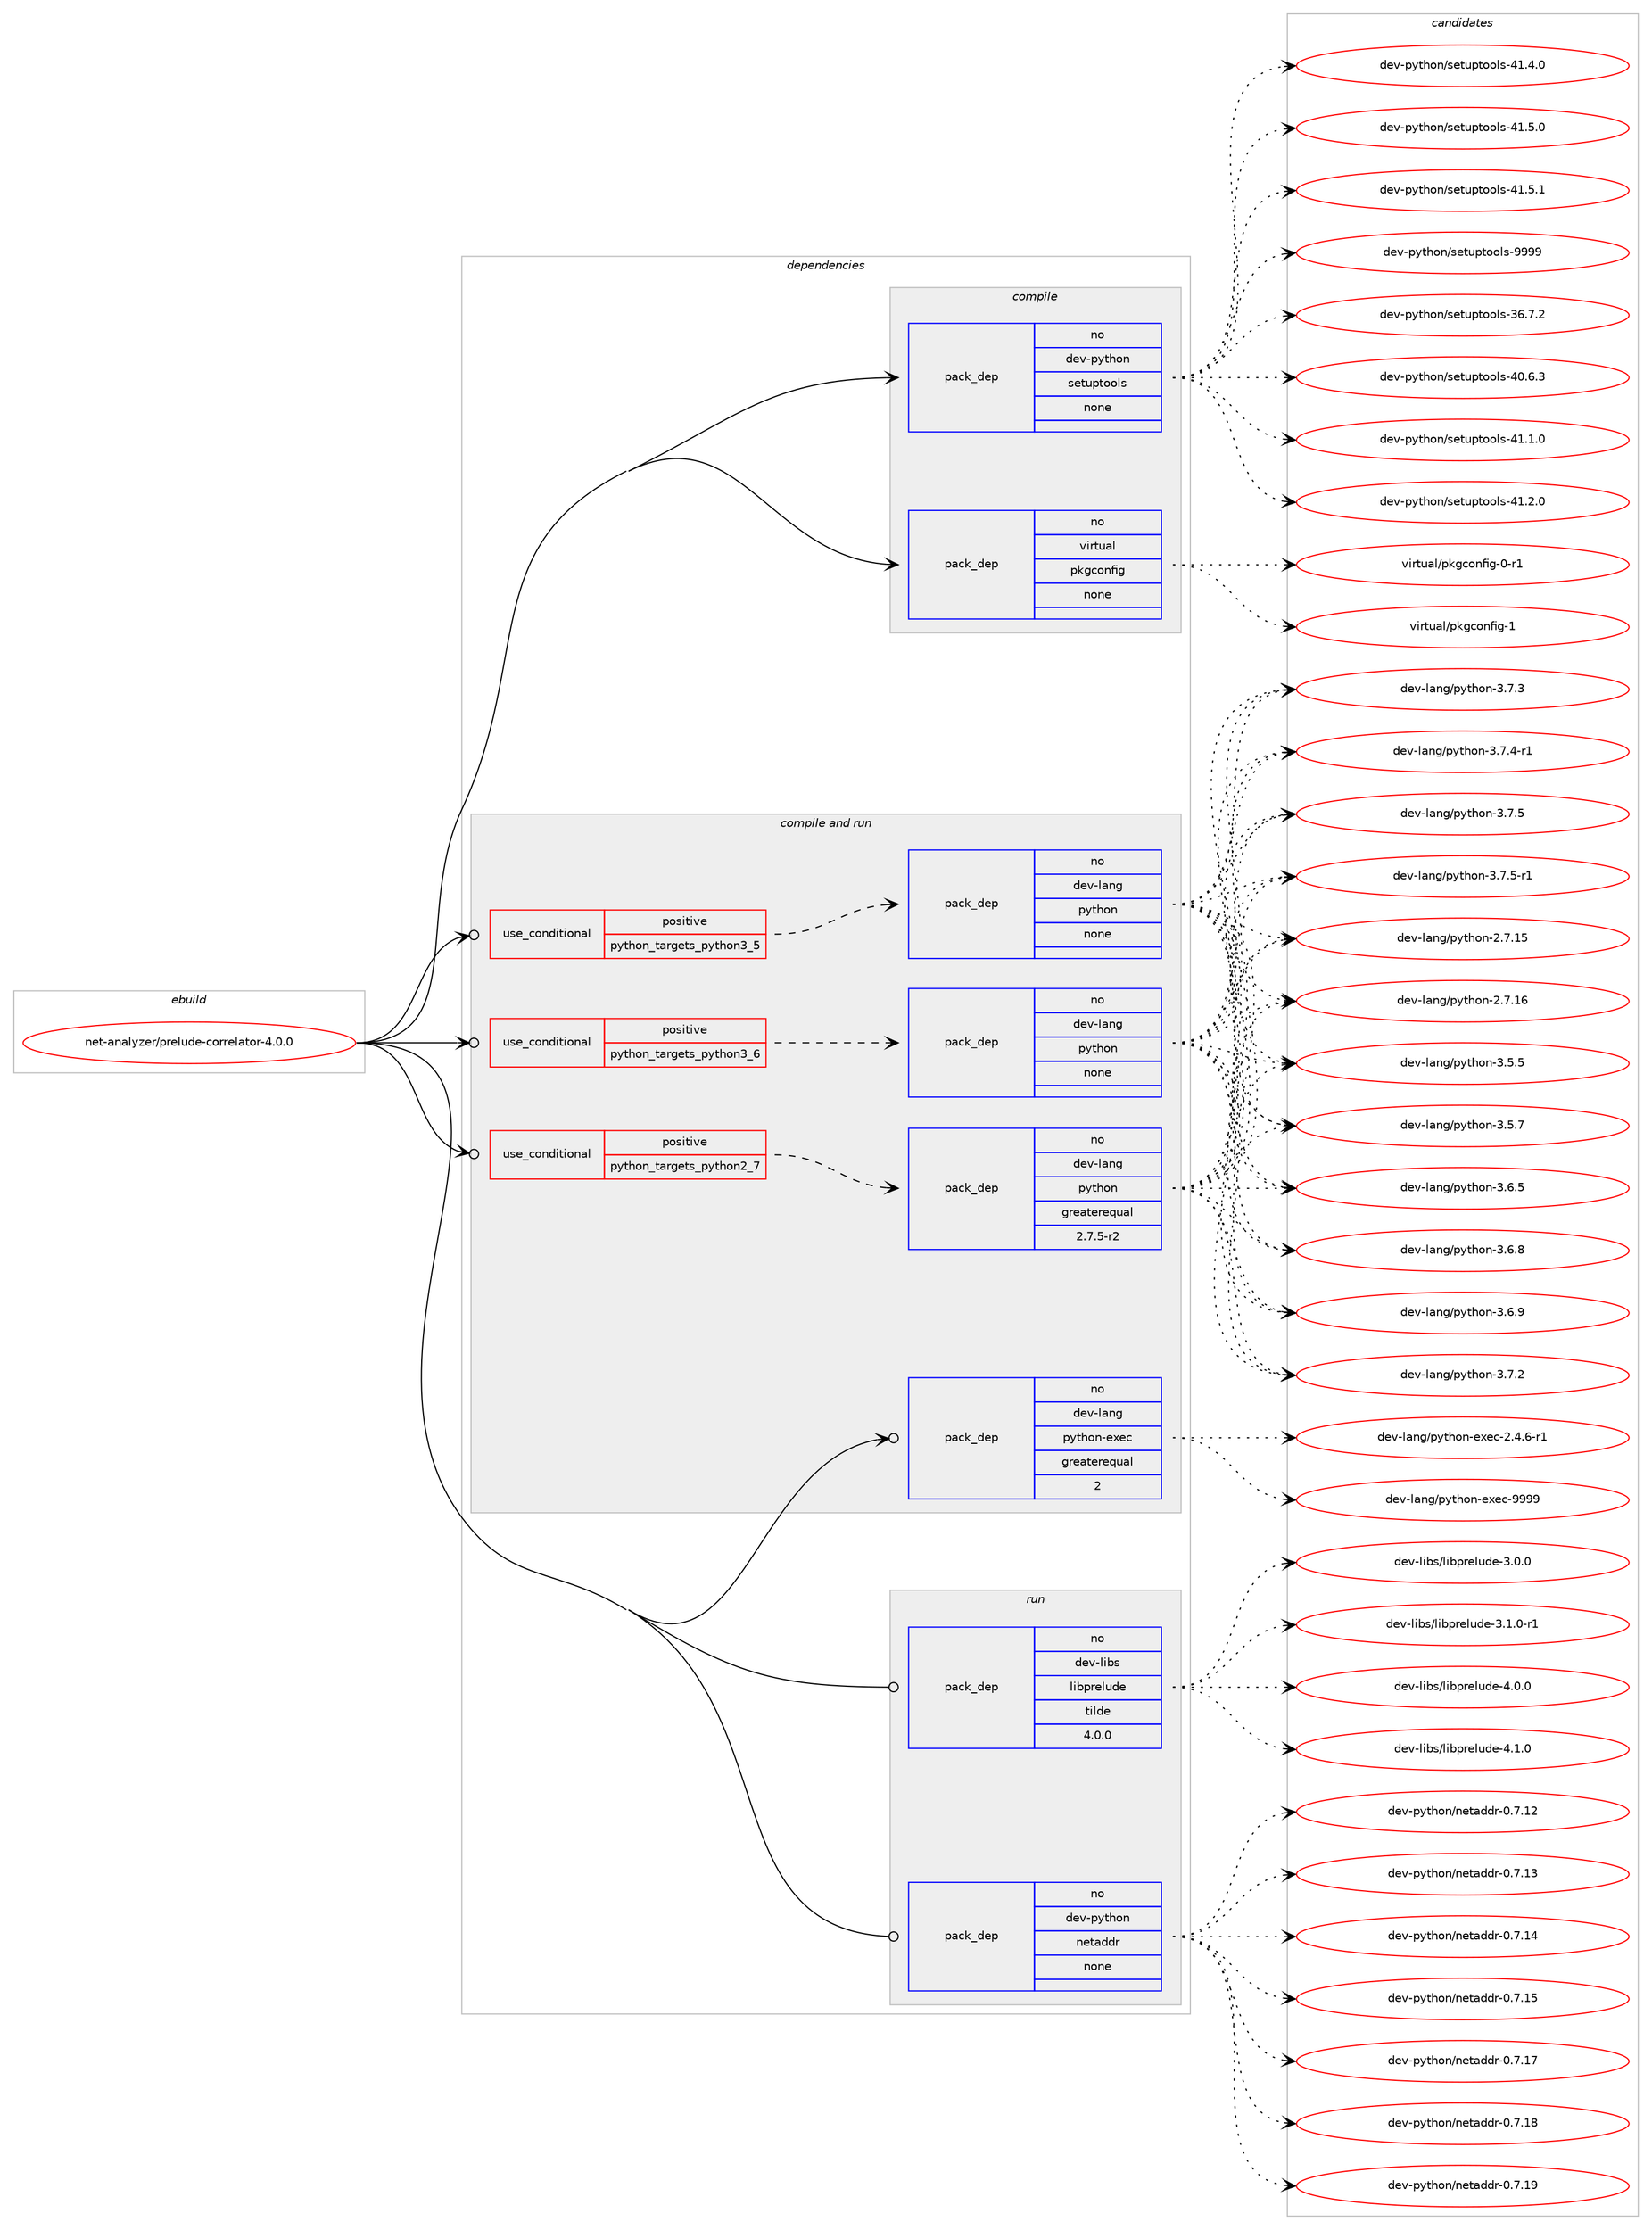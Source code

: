digraph prolog {

# *************
# Graph options
# *************

newrank=true;
concentrate=true;
compound=true;
graph [rankdir=LR,fontname=Helvetica,fontsize=10,ranksep=1.5];#, ranksep=2.5, nodesep=0.2];
edge  [arrowhead=vee];
node  [fontname=Helvetica,fontsize=10];

# **********
# The ebuild
# **********

subgraph cluster_leftcol {
color=gray;
rank=same;
label=<<i>ebuild</i>>;
id [label="net-analyzer/prelude-correlator-4.0.0", color=red, width=4, href="../net-analyzer/prelude-correlator-4.0.0.svg"];
}

# ****************
# The dependencies
# ****************

subgraph cluster_midcol {
color=gray;
label=<<i>dependencies</i>>;
subgraph cluster_compile {
fillcolor="#eeeeee";
style=filled;
label=<<i>compile</i>>;
subgraph pack602788 {
dependency815434 [label=<<TABLE BORDER="0" CELLBORDER="1" CELLSPACING="0" CELLPADDING="4" WIDTH="220"><TR><TD ROWSPAN="6" CELLPADDING="30">pack_dep</TD></TR><TR><TD WIDTH="110">no</TD></TR><TR><TD>dev-python</TD></TR><TR><TD>setuptools</TD></TR><TR><TD>none</TD></TR><TR><TD></TD></TR></TABLE>>, shape=none, color=blue];
}
id:e -> dependency815434:w [weight=20,style="solid",arrowhead="vee"];
subgraph pack602789 {
dependency815435 [label=<<TABLE BORDER="0" CELLBORDER="1" CELLSPACING="0" CELLPADDING="4" WIDTH="220"><TR><TD ROWSPAN="6" CELLPADDING="30">pack_dep</TD></TR><TR><TD WIDTH="110">no</TD></TR><TR><TD>virtual</TD></TR><TR><TD>pkgconfig</TD></TR><TR><TD>none</TD></TR><TR><TD></TD></TR></TABLE>>, shape=none, color=blue];
}
id:e -> dependency815435:w [weight=20,style="solid",arrowhead="vee"];
}
subgraph cluster_compileandrun {
fillcolor="#eeeeee";
style=filled;
label=<<i>compile and run</i>>;
subgraph cond198400 {
dependency815436 [label=<<TABLE BORDER="0" CELLBORDER="1" CELLSPACING="0" CELLPADDING="4"><TR><TD ROWSPAN="3" CELLPADDING="10">use_conditional</TD></TR><TR><TD>positive</TD></TR><TR><TD>python_targets_python2_7</TD></TR></TABLE>>, shape=none, color=red];
subgraph pack602790 {
dependency815437 [label=<<TABLE BORDER="0" CELLBORDER="1" CELLSPACING="0" CELLPADDING="4" WIDTH="220"><TR><TD ROWSPAN="6" CELLPADDING="30">pack_dep</TD></TR><TR><TD WIDTH="110">no</TD></TR><TR><TD>dev-lang</TD></TR><TR><TD>python</TD></TR><TR><TD>greaterequal</TD></TR><TR><TD>2.7.5-r2</TD></TR></TABLE>>, shape=none, color=blue];
}
dependency815436:e -> dependency815437:w [weight=20,style="dashed",arrowhead="vee"];
}
id:e -> dependency815436:w [weight=20,style="solid",arrowhead="odotvee"];
subgraph cond198401 {
dependency815438 [label=<<TABLE BORDER="0" CELLBORDER="1" CELLSPACING="0" CELLPADDING="4"><TR><TD ROWSPAN="3" CELLPADDING="10">use_conditional</TD></TR><TR><TD>positive</TD></TR><TR><TD>python_targets_python3_5</TD></TR></TABLE>>, shape=none, color=red];
subgraph pack602791 {
dependency815439 [label=<<TABLE BORDER="0" CELLBORDER="1" CELLSPACING="0" CELLPADDING="4" WIDTH="220"><TR><TD ROWSPAN="6" CELLPADDING="30">pack_dep</TD></TR><TR><TD WIDTH="110">no</TD></TR><TR><TD>dev-lang</TD></TR><TR><TD>python</TD></TR><TR><TD>none</TD></TR><TR><TD></TD></TR></TABLE>>, shape=none, color=blue];
}
dependency815438:e -> dependency815439:w [weight=20,style="dashed",arrowhead="vee"];
}
id:e -> dependency815438:w [weight=20,style="solid",arrowhead="odotvee"];
subgraph cond198402 {
dependency815440 [label=<<TABLE BORDER="0" CELLBORDER="1" CELLSPACING="0" CELLPADDING="4"><TR><TD ROWSPAN="3" CELLPADDING="10">use_conditional</TD></TR><TR><TD>positive</TD></TR><TR><TD>python_targets_python3_6</TD></TR></TABLE>>, shape=none, color=red];
subgraph pack602792 {
dependency815441 [label=<<TABLE BORDER="0" CELLBORDER="1" CELLSPACING="0" CELLPADDING="4" WIDTH="220"><TR><TD ROWSPAN="6" CELLPADDING="30">pack_dep</TD></TR><TR><TD WIDTH="110">no</TD></TR><TR><TD>dev-lang</TD></TR><TR><TD>python</TD></TR><TR><TD>none</TD></TR><TR><TD></TD></TR></TABLE>>, shape=none, color=blue];
}
dependency815440:e -> dependency815441:w [weight=20,style="dashed",arrowhead="vee"];
}
id:e -> dependency815440:w [weight=20,style="solid",arrowhead="odotvee"];
subgraph pack602793 {
dependency815442 [label=<<TABLE BORDER="0" CELLBORDER="1" CELLSPACING="0" CELLPADDING="4" WIDTH="220"><TR><TD ROWSPAN="6" CELLPADDING="30">pack_dep</TD></TR><TR><TD WIDTH="110">no</TD></TR><TR><TD>dev-lang</TD></TR><TR><TD>python-exec</TD></TR><TR><TD>greaterequal</TD></TR><TR><TD>2</TD></TR></TABLE>>, shape=none, color=blue];
}
id:e -> dependency815442:w [weight=20,style="solid",arrowhead="odotvee"];
}
subgraph cluster_run {
fillcolor="#eeeeee";
style=filled;
label=<<i>run</i>>;
subgraph pack602794 {
dependency815443 [label=<<TABLE BORDER="0" CELLBORDER="1" CELLSPACING="0" CELLPADDING="4" WIDTH="220"><TR><TD ROWSPAN="6" CELLPADDING="30">pack_dep</TD></TR><TR><TD WIDTH="110">no</TD></TR><TR><TD>dev-libs</TD></TR><TR><TD>libprelude</TD></TR><TR><TD>tilde</TD></TR><TR><TD>4.0.0</TD></TR></TABLE>>, shape=none, color=blue];
}
id:e -> dependency815443:w [weight=20,style="solid",arrowhead="odot"];
subgraph pack602795 {
dependency815444 [label=<<TABLE BORDER="0" CELLBORDER="1" CELLSPACING="0" CELLPADDING="4" WIDTH="220"><TR><TD ROWSPAN="6" CELLPADDING="30">pack_dep</TD></TR><TR><TD WIDTH="110">no</TD></TR><TR><TD>dev-python</TD></TR><TR><TD>netaddr</TD></TR><TR><TD>none</TD></TR><TR><TD></TD></TR></TABLE>>, shape=none, color=blue];
}
id:e -> dependency815444:w [weight=20,style="solid",arrowhead="odot"];
}
}

# **************
# The candidates
# **************

subgraph cluster_choices {
rank=same;
color=gray;
label=<<i>candidates</i>>;

subgraph choice602788 {
color=black;
nodesep=1;
choice100101118451121211161041111104711510111611711211611111110811545515446554650 [label="dev-python/setuptools-36.7.2", color=red, width=4,href="../dev-python/setuptools-36.7.2.svg"];
choice100101118451121211161041111104711510111611711211611111110811545524846544651 [label="dev-python/setuptools-40.6.3", color=red, width=4,href="../dev-python/setuptools-40.6.3.svg"];
choice100101118451121211161041111104711510111611711211611111110811545524946494648 [label="dev-python/setuptools-41.1.0", color=red, width=4,href="../dev-python/setuptools-41.1.0.svg"];
choice100101118451121211161041111104711510111611711211611111110811545524946504648 [label="dev-python/setuptools-41.2.0", color=red, width=4,href="../dev-python/setuptools-41.2.0.svg"];
choice100101118451121211161041111104711510111611711211611111110811545524946524648 [label="dev-python/setuptools-41.4.0", color=red, width=4,href="../dev-python/setuptools-41.4.0.svg"];
choice100101118451121211161041111104711510111611711211611111110811545524946534648 [label="dev-python/setuptools-41.5.0", color=red, width=4,href="../dev-python/setuptools-41.5.0.svg"];
choice100101118451121211161041111104711510111611711211611111110811545524946534649 [label="dev-python/setuptools-41.5.1", color=red, width=4,href="../dev-python/setuptools-41.5.1.svg"];
choice10010111845112121116104111110471151011161171121161111111081154557575757 [label="dev-python/setuptools-9999", color=red, width=4,href="../dev-python/setuptools-9999.svg"];
dependency815434:e -> choice100101118451121211161041111104711510111611711211611111110811545515446554650:w [style=dotted,weight="100"];
dependency815434:e -> choice100101118451121211161041111104711510111611711211611111110811545524846544651:w [style=dotted,weight="100"];
dependency815434:e -> choice100101118451121211161041111104711510111611711211611111110811545524946494648:w [style=dotted,weight="100"];
dependency815434:e -> choice100101118451121211161041111104711510111611711211611111110811545524946504648:w [style=dotted,weight="100"];
dependency815434:e -> choice100101118451121211161041111104711510111611711211611111110811545524946524648:w [style=dotted,weight="100"];
dependency815434:e -> choice100101118451121211161041111104711510111611711211611111110811545524946534648:w [style=dotted,weight="100"];
dependency815434:e -> choice100101118451121211161041111104711510111611711211611111110811545524946534649:w [style=dotted,weight="100"];
dependency815434:e -> choice10010111845112121116104111110471151011161171121161111111081154557575757:w [style=dotted,weight="100"];
}
subgraph choice602789 {
color=black;
nodesep=1;
choice11810511411611797108471121071039911111010210510345484511449 [label="virtual/pkgconfig-0-r1", color=red, width=4,href="../virtual/pkgconfig-0-r1.svg"];
choice1181051141161179710847112107103991111101021051034549 [label="virtual/pkgconfig-1", color=red, width=4,href="../virtual/pkgconfig-1.svg"];
dependency815435:e -> choice11810511411611797108471121071039911111010210510345484511449:w [style=dotted,weight="100"];
dependency815435:e -> choice1181051141161179710847112107103991111101021051034549:w [style=dotted,weight="100"];
}
subgraph choice602790 {
color=black;
nodesep=1;
choice10010111845108971101034711212111610411111045504655464953 [label="dev-lang/python-2.7.15", color=red, width=4,href="../dev-lang/python-2.7.15.svg"];
choice10010111845108971101034711212111610411111045504655464954 [label="dev-lang/python-2.7.16", color=red, width=4,href="../dev-lang/python-2.7.16.svg"];
choice100101118451089711010347112121116104111110455146534653 [label="dev-lang/python-3.5.5", color=red, width=4,href="../dev-lang/python-3.5.5.svg"];
choice100101118451089711010347112121116104111110455146534655 [label="dev-lang/python-3.5.7", color=red, width=4,href="../dev-lang/python-3.5.7.svg"];
choice100101118451089711010347112121116104111110455146544653 [label="dev-lang/python-3.6.5", color=red, width=4,href="../dev-lang/python-3.6.5.svg"];
choice100101118451089711010347112121116104111110455146544656 [label="dev-lang/python-3.6.8", color=red, width=4,href="../dev-lang/python-3.6.8.svg"];
choice100101118451089711010347112121116104111110455146544657 [label="dev-lang/python-3.6.9", color=red, width=4,href="../dev-lang/python-3.6.9.svg"];
choice100101118451089711010347112121116104111110455146554650 [label="dev-lang/python-3.7.2", color=red, width=4,href="../dev-lang/python-3.7.2.svg"];
choice100101118451089711010347112121116104111110455146554651 [label="dev-lang/python-3.7.3", color=red, width=4,href="../dev-lang/python-3.7.3.svg"];
choice1001011184510897110103471121211161041111104551465546524511449 [label="dev-lang/python-3.7.4-r1", color=red, width=4,href="../dev-lang/python-3.7.4-r1.svg"];
choice100101118451089711010347112121116104111110455146554653 [label="dev-lang/python-3.7.5", color=red, width=4,href="../dev-lang/python-3.7.5.svg"];
choice1001011184510897110103471121211161041111104551465546534511449 [label="dev-lang/python-3.7.5-r1", color=red, width=4,href="../dev-lang/python-3.7.5-r1.svg"];
dependency815437:e -> choice10010111845108971101034711212111610411111045504655464953:w [style=dotted,weight="100"];
dependency815437:e -> choice10010111845108971101034711212111610411111045504655464954:w [style=dotted,weight="100"];
dependency815437:e -> choice100101118451089711010347112121116104111110455146534653:w [style=dotted,weight="100"];
dependency815437:e -> choice100101118451089711010347112121116104111110455146534655:w [style=dotted,weight="100"];
dependency815437:e -> choice100101118451089711010347112121116104111110455146544653:w [style=dotted,weight="100"];
dependency815437:e -> choice100101118451089711010347112121116104111110455146544656:w [style=dotted,weight="100"];
dependency815437:e -> choice100101118451089711010347112121116104111110455146544657:w [style=dotted,weight="100"];
dependency815437:e -> choice100101118451089711010347112121116104111110455146554650:w [style=dotted,weight="100"];
dependency815437:e -> choice100101118451089711010347112121116104111110455146554651:w [style=dotted,weight="100"];
dependency815437:e -> choice1001011184510897110103471121211161041111104551465546524511449:w [style=dotted,weight="100"];
dependency815437:e -> choice100101118451089711010347112121116104111110455146554653:w [style=dotted,weight="100"];
dependency815437:e -> choice1001011184510897110103471121211161041111104551465546534511449:w [style=dotted,weight="100"];
}
subgraph choice602791 {
color=black;
nodesep=1;
choice10010111845108971101034711212111610411111045504655464953 [label="dev-lang/python-2.7.15", color=red, width=4,href="../dev-lang/python-2.7.15.svg"];
choice10010111845108971101034711212111610411111045504655464954 [label="dev-lang/python-2.7.16", color=red, width=4,href="../dev-lang/python-2.7.16.svg"];
choice100101118451089711010347112121116104111110455146534653 [label="dev-lang/python-3.5.5", color=red, width=4,href="../dev-lang/python-3.5.5.svg"];
choice100101118451089711010347112121116104111110455146534655 [label="dev-lang/python-3.5.7", color=red, width=4,href="../dev-lang/python-3.5.7.svg"];
choice100101118451089711010347112121116104111110455146544653 [label="dev-lang/python-3.6.5", color=red, width=4,href="../dev-lang/python-3.6.5.svg"];
choice100101118451089711010347112121116104111110455146544656 [label="dev-lang/python-3.6.8", color=red, width=4,href="../dev-lang/python-3.6.8.svg"];
choice100101118451089711010347112121116104111110455146544657 [label="dev-lang/python-3.6.9", color=red, width=4,href="../dev-lang/python-3.6.9.svg"];
choice100101118451089711010347112121116104111110455146554650 [label="dev-lang/python-3.7.2", color=red, width=4,href="../dev-lang/python-3.7.2.svg"];
choice100101118451089711010347112121116104111110455146554651 [label="dev-lang/python-3.7.3", color=red, width=4,href="../dev-lang/python-3.7.3.svg"];
choice1001011184510897110103471121211161041111104551465546524511449 [label="dev-lang/python-3.7.4-r1", color=red, width=4,href="../dev-lang/python-3.7.4-r1.svg"];
choice100101118451089711010347112121116104111110455146554653 [label="dev-lang/python-3.7.5", color=red, width=4,href="../dev-lang/python-3.7.5.svg"];
choice1001011184510897110103471121211161041111104551465546534511449 [label="dev-lang/python-3.7.5-r1", color=red, width=4,href="../dev-lang/python-3.7.5-r1.svg"];
dependency815439:e -> choice10010111845108971101034711212111610411111045504655464953:w [style=dotted,weight="100"];
dependency815439:e -> choice10010111845108971101034711212111610411111045504655464954:w [style=dotted,weight="100"];
dependency815439:e -> choice100101118451089711010347112121116104111110455146534653:w [style=dotted,weight="100"];
dependency815439:e -> choice100101118451089711010347112121116104111110455146534655:w [style=dotted,weight="100"];
dependency815439:e -> choice100101118451089711010347112121116104111110455146544653:w [style=dotted,weight="100"];
dependency815439:e -> choice100101118451089711010347112121116104111110455146544656:w [style=dotted,weight="100"];
dependency815439:e -> choice100101118451089711010347112121116104111110455146544657:w [style=dotted,weight="100"];
dependency815439:e -> choice100101118451089711010347112121116104111110455146554650:w [style=dotted,weight="100"];
dependency815439:e -> choice100101118451089711010347112121116104111110455146554651:w [style=dotted,weight="100"];
dependency815439:e -> choice1001011184510897110103471121211161041111104551465546524511449:w [style=dotted,weight="100"];
dependency815439:e -> choice100101118451089711010347112121116104111110455146554653:w [style=dotted,weight="100"];
dependency815439:e -> choice1001011184510897110103471121211161041111104551465546534511449:w [style=dotted,weight="100"];
}
subgraph choice602792 {
color=black;
nodesep=1;
choice10010111845108971101034711212111610411111045504655464953 [label="dev-lang/python-2.7.15", color=red, width=4,href="../dev-lang/python-2.7.15.svg"];
choice10010111845108971101034711212111610411111045504655464954 [label="dev-lang/python-2.7.16", color=red, width=4,href="../dev-lang/python-2.7.16.svg"];
choice100101118451089711010347112121116104111110455146534653 [label="dev-lang/python-3.5.5", color=red, width=4,href="../dev-lang/python-3.5.5.svg"];
choice100101118451089711010347112121116104111110455146534655 [label="dev-lang/python-3.5.7", color=red, width=4,href="../dev-lang/python-3.5.7.svg"];
choice100101118451089711010347112121116104111110455146544653 [label="dev-lang/python-3.6.5", color=red, width=4,href="../dev-lang/python-3.6.5.svg"];
choice100101118451089711010347112121116104111110455146544656 [label="dev-lang/python-3.6.8", color=red, width=4,href="../dev-lang/python-3.6.8.svg"];
choice100101118451089711010347112121116104111110455146544657 [label="dev-lang/python-3.6.9", color=red, width=4,href="../dev-lang/python-3.6.9.svg"];
choice100101118451089711010347112121116104111110455146554650 [label="dev-lang/python-3.7.2", color=red, width=4,href="../dev-lang/python-3.7.2.svg"];
choice100101118451089711010347112121116104111110455146554651 [label="dev-lang/python-3.7.3", color=red, width=4,href="../dev-lang/python-3.7.3.svg"];
choice1001011184510897110103471121211161041111104551465546524511449 [label="dev-lang/python-3.7.4-r1", color=red, width=4,href="../dev-lang/python-3.7.4-r1.svg"];
choice100101118451089711010347112121116104111110455146554653 [label="dev-lang/python-3.7.5", color=red, width=4,href="../dev-lang/python-3.7.5.svg"];
choice1001011184510897110103471121211161041111104551465546534511449 [label="dev-lang/python-3.7.5-r1", color=red, width=4,href="../dev-lang/python-3.7.5-r1.svg"];
dependency815441:e -> choice10010111845108971101034711212111610411111045504655464953:w [style=dotted,weight="100"];
dependency815441:e -> choice10010111845108971101034711212111610411111045504655464954:w [style=dotted,weight="100"];
dependency815441:e -> choice100101118451089711010347112121116104111110455146534653:w [style=dotted,weight="100"];
dependency815441:e -> choice100101118451089711010347112121116104111110455146534655:w [style=dotted,weight="100"];
dependency815441:e -> choice100101118451089711010347112121116104111110455146544653:w [style=dotted,weight="100"];
dependency815441:e -> choice100101118451089711010347112121116104111110455146544656:w [style=dotted,weight="100"];
dependency815441:e -> choice100101118451089711010347112121116104111110455146544657:w [style=dotted,weight="100"];
dependency815441:e -> choice100101118451089711010347112121116104111110455146554650:w [style=dotted,weight="100"];
dependency815441:e -> choice100101118451089711010347112121116104111110455146554651:w [style=dotted,weight="100"];
dependency815441:e -> choice1001011184510897110103471121211161041111104551465546524511449:w [style=dotted,weight="100"];
dependency815441:e -> choice100101118451089711010347112121116104111110455146554653:w [style=dotted,weight="100"];
dependency815441:e -> choice1001011184510897110103471121211161041111104551465546534511449:w [style=dotted,weight="100"];
}
subgraph choice602793 {
color=black;
nodesep=1;
choice10010111845108971101034711212111610411111045101120101994550465246544511449 [label="dev-lang/python-exec-2.4.6-r1", color=red, width=4,href="../dev-lang/python-exec-2.4.6-r1.svg"];
choice10010111845108971101034711212111610411111045101120101994557575757 [label="dev-lang/python-exec-9999", color=red, width=4,href="../dev-lang/python-exec-9999.svg"];
dependency815442:e -> choice10010111845108971101034711212111610411111045101120101994550465246544511449:w [style=dotted,weight="100"];
dependency815442:e -> choice10010111845108971101034711212111610411111045101120101994557575757:w [style=dotted,weight="100"];
}
subgraph choice602794 {
color=black;
nodesep=1;
choice10010111845108105981154710810598112114101108117100101455146484648 [label="dev-libs/libprelude-3.0.0", color=red, width=4,href="../dev-libs/libprelude-3.0.0.svg"];
choice100101118451081059811547108105981121141011081171001014551464946484511449 [label="dev-libs/libprelude-3.1.0-r1", color=red, width=4,href="../dev-libs/libprelude-3.1.0-r1.svg"];
choice10010111845108105981154710810598112114101108117100101455246484648 [label="dev-libs/libprelude-4.0.0", color=red, width=4,href="../dev-libs/libprelude-4.0.0.svg"];
choice10010111845108105981154710810598112114101108117100101455246494648 [label="dev-libs/libprelude-4.1.0", color=red, width=4,href="../dev-libs/libprelude-4.1.0.svg"];
dependency815443:e -> choice10010111845108105981154710810598112114101108117100101455146484648:w [style=dotted,weight="100"];
dependency815443:e -> choice100101118451081059811547108105981121141011081171001014551464946484511449:w [style=dotted,weight="100"];
dependency815443:e -> choice10010111845108105981154710810598112114101108117100101455246484648:w [style=dotted,weight="100"];
dependency815443:e -> choice10010111845108105981154710810598112114101108117100101455246494648:w [style=dotted,weight="100"];
}
subgraph choice602795 {
color=black;
nodesep=1;
choice10010111845112121116104111110471101011169710010011445484655464950 [label="dev-python/netaddr-0.7.12", color=red, width=4,href="../dev-python/netaddr-0.7.12.svg"];
choice10010111845112121116104111110471101011169710010011445484655464951 [label="dev-python/netaddr-0.7.13", color=red, width=4,href="../dev-python/netaddr-0.7.13.svg"];
choice10010111845112121116104111110471101011169710010011445484655464952 [label="dev-python/netaddr-0.7.14", color=red, width=4,href="../dev-python/netaddr-0.7.14.svg"];
choice10010111845112121116104111110471101011169710010011445484655464953 [label="dev-python/netaddr-0.7.15", color=red, width=4,href="../dev-python/netaddr-0.7.15.svg"];
choice10010111845112121116104111110471101011169710010011445484655464955 [label="dev-python/netaddr-0.7.17", color=red, width=4,href="../dev-python/netaddr-0.7.17.svg"];
choice10010111845112121116104111110471101011169710010011445484655464956 [label="dev-python/netaddr-0.7.18", color=red, width=4,href="../dev-python/netaddr-0.7.18.svg"];
choice10010111845112121116104111110471101011169710010011445484655464957 [label="dev-python/netaddr-0.7.19", color=red, width=4,href="../dev-python/netaddr-0.7.19.svg"];
dependency815444:e -> choice10010111845112121116104111110471101011169710010011445484655464950:w [style=dotted,weight="100"];
dependency815444:e -> choice10010111845112121116104111110471101011169710010011445484655464951:w [style=dotted,weight="100"];
dependency815444:e -> choice10010111845112121116104111110471101011169710010011445484655464952:w [style=dotted,weight="100"];
dependency815444:e -> choice10010111845112121116104111110471101011169710010011445484655464953:w [style=dotted,weight="100"];
dependency815444:e -> choice10010111845112121116104111110471101011169710010011445484655464955:w [style=dotted,weight="100"];
dependency815444:e -> choice10010111845112121116104111110471101011169710010011445484655464956:w [style=dotted,weight="100"];
dependency815444:e -> choice10010111845112121116104111110471101011169710010011445484655464957:w [style=dotted,weight="100"];
}
}

}
